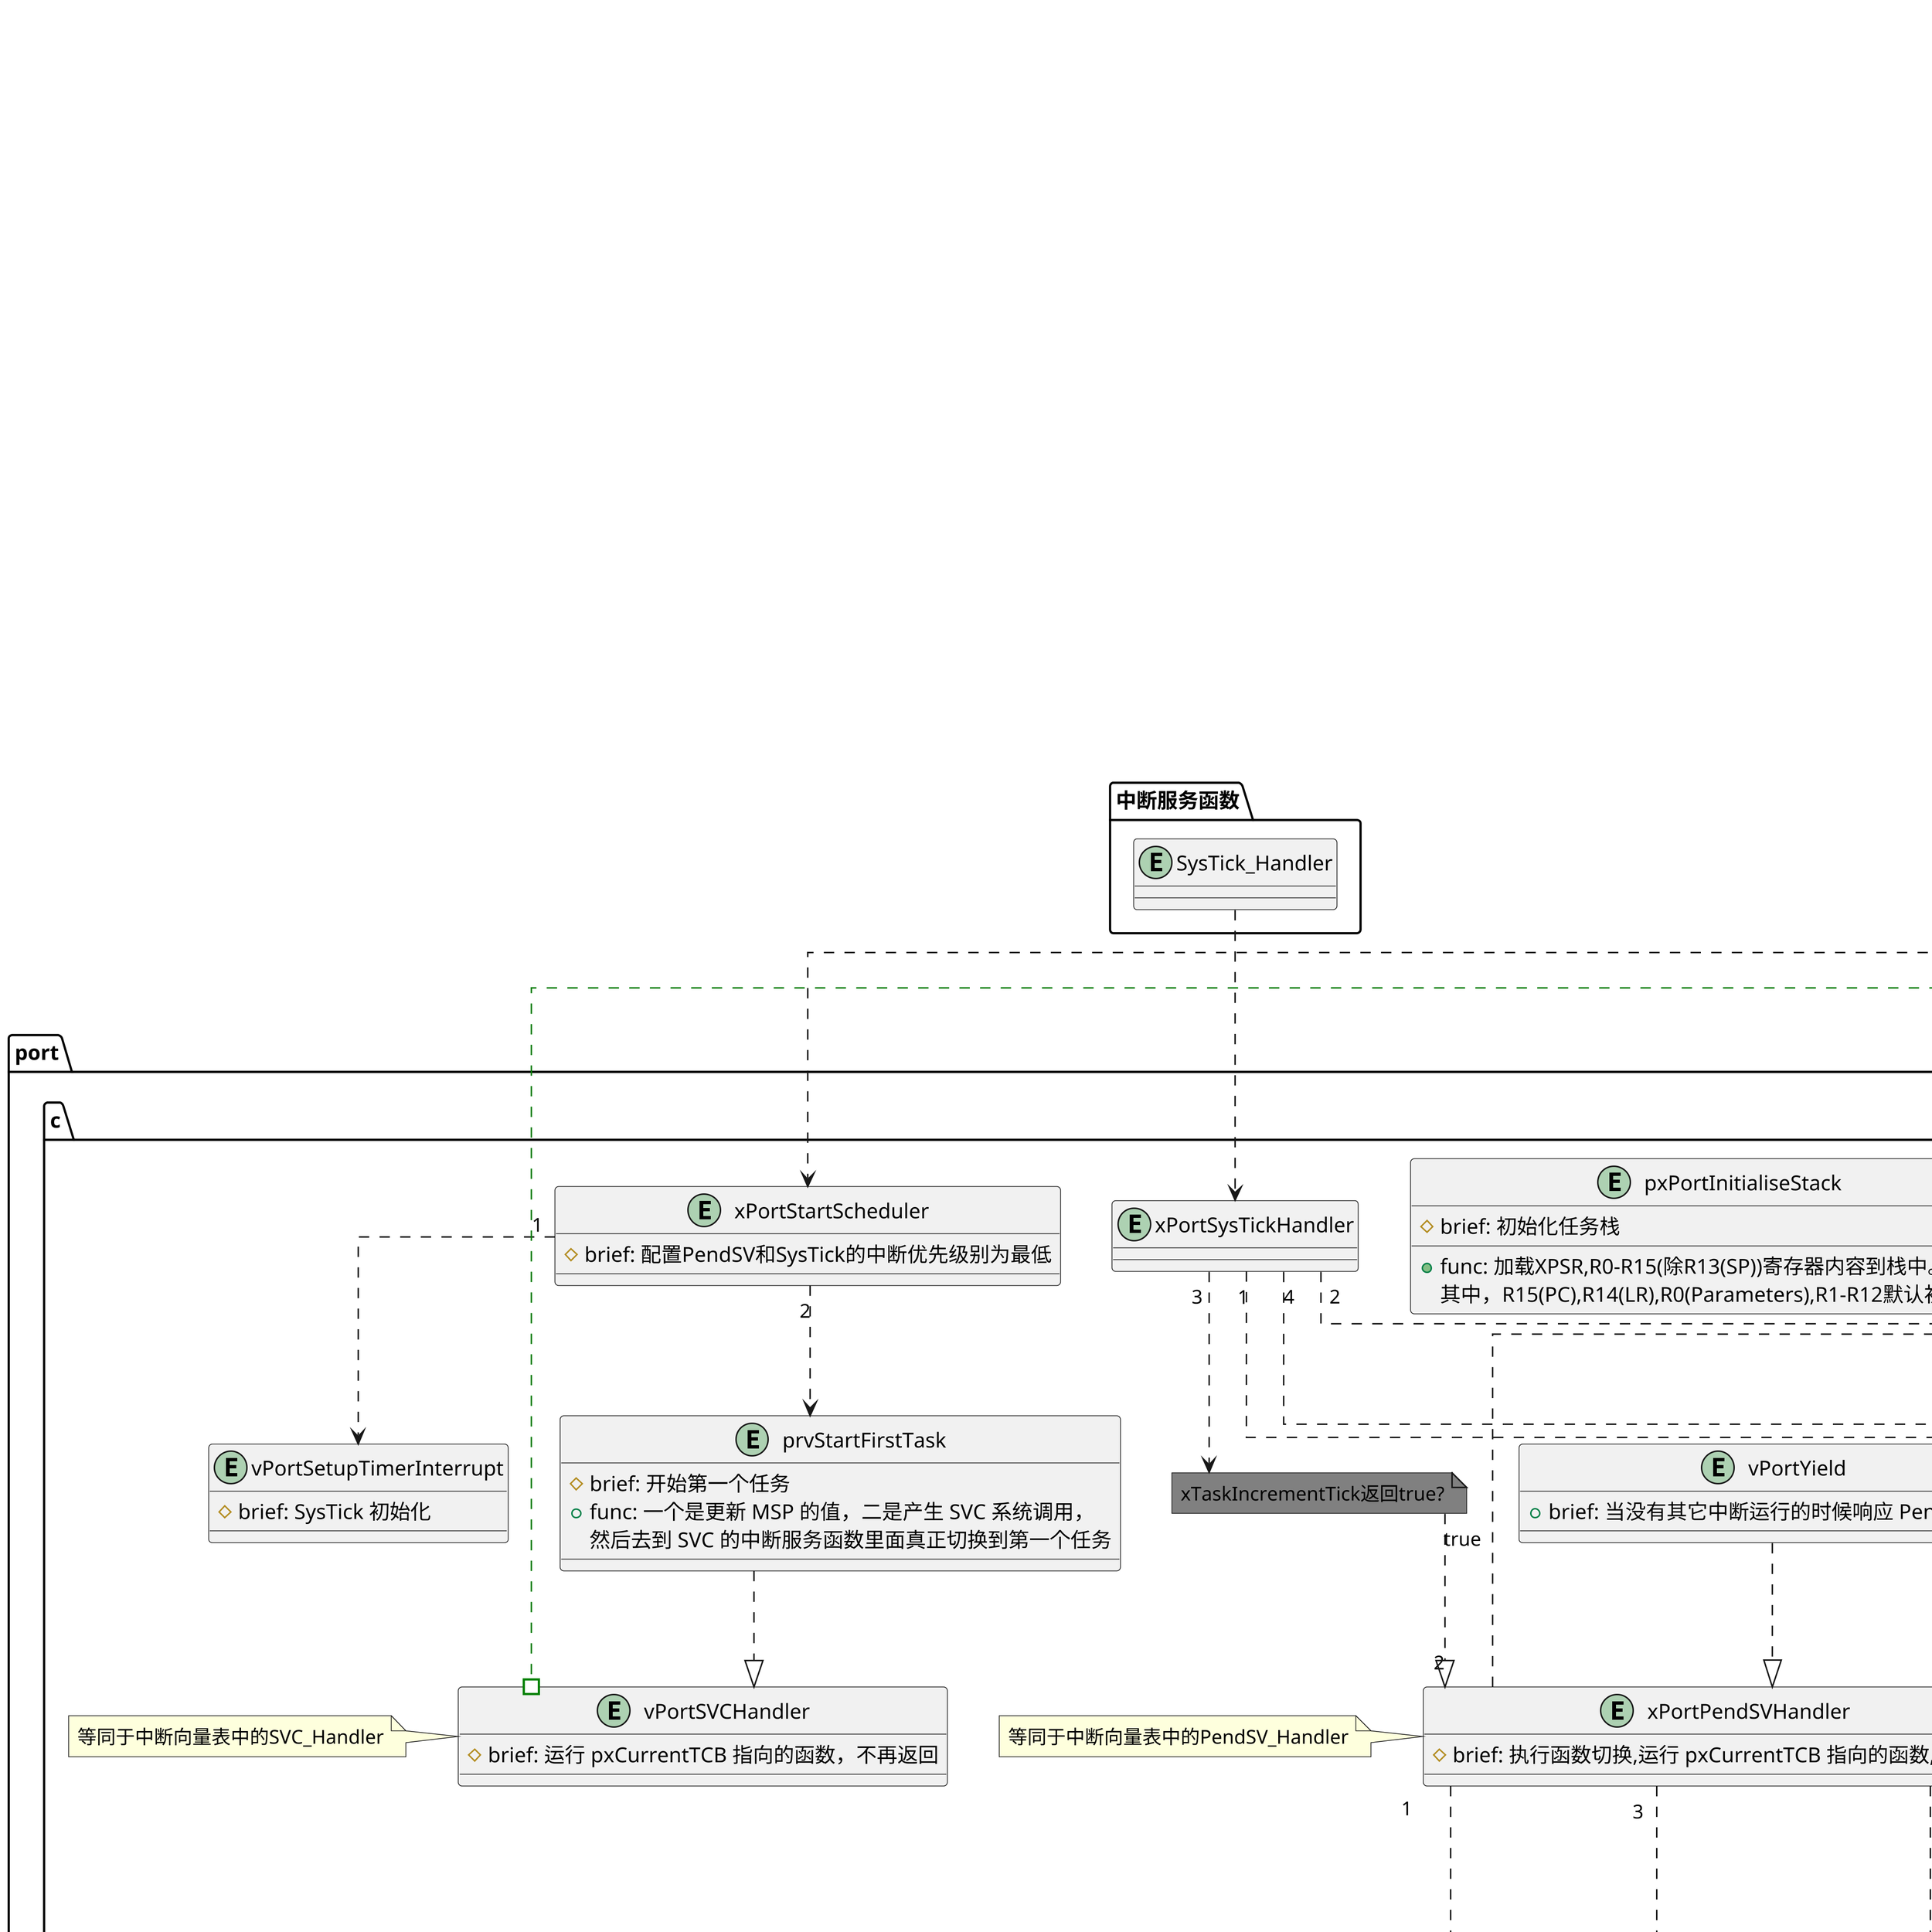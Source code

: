 ' Ref:
'   避免线重叠：https://stackoverflow.com/questions/48712801/how-to-correct-plantuml-line-path

@startuml FreeRTOS

skinparam linetype ortho
skinparam dpi 300

!$CPARAM = Green
!$CNOTE = Green
!$CJUDGE = Grey
!$CLOOP = Gold

package "Annotation Declatation"{
    entity1 ..> entity2 : 内部调用
    note on link #Green: entity1 内部调用 entity2

    entity3 ..|> entity4 : 触发
    note on link #Green: entity3 触发相应 entity4

    entity5 --> entity6 : 顺序运行
    note on link #Green: 先运行entity5, 再运行entity6

    entity7 ..+ entity8 : 创建
    note on link #Green: entity7 创建了 entity8

    entity9 ..# entity10 #Green: 参数传递
    note on link #Green: entity9 传给参数给 entity10

    circle param1
    note left of param1 #Green: 全局变量

    diamond param2
    note left of param2 #Green: 局部变量

    note "条件判断" as judge #$CJUDGE
    note left of judge #Green: 判断

    note "循环判断" as loop #$CLOOP
    note left of loop #Green: 循环(不满足条件跳出)
}

package "main.c"
{
    interface 创建静态任务
    interface 将任务添加到就绪列表
    interface 开始多任务调度
    entity task1
}

package "FreeRTOSConfig.h"{
    circle configUSE_PORT_OPTIMISED_TASK_SELECTION
    note left of configUSE_PORT_OPTIMISED_TASK_SELECTION #$CPARAM: \
                    configUSE_PORT_OPTIMISED_TASK_SELECTION \
                    \n寻找优先级最高优化选项

    circle configUSE_PREEMPTION
    note left of configUSE_PREEMPTION #$CPARAM: \
                    configUSE_PREEMPTION \
                    \n1-RTOS使用抢占式调度器 \
                    \n0-RTOS使用协作式调度器（时间片）\
                    \n__不同优先级任务能否互相抢占__

    circle configUSE_TIME_SLICING
    note left of configUSE_TIME_SLICING #$CPARAM: \
                    configUSE_TIME_SLICING \
                    \n使能时间片调度 \
                    \n__同一优先级任务能否按照时间片分时运行__
}

package "task.c"
{
    circle pxCurrentTCB
    note left of pxCurrentTCB #$CPARAM: pxCurrentTCB \n指向当前正在运行或者即将要运行的任务的任务控制块

    circle xTickCount
    note left of xTickCount #$CPARAM: xTickCount \n系统开始调度后的时基计数器

    diamond uxCurrentNumberOfTasks 
    note left of uxCurrentNumberOfTasks #$CPARAM: uxCurrentNumberOfTasks \n创建的Task个数

    diamond uxTopReadyPriority
    note left of uxTopReadyPriority #$CPARAM: \
                    uxTopReadyPriority \
                    \n当 configUSE_PORT_OPTIMISED_TASK_SELECTION==0，它用来记录最高优先级任务的优先级 \
                    \n当 configUSE_PORT_OPTIMISED_TASK_SELECTION==1，它的每一位（共 32bit）的状态代表这个优先级上边，有没有就绪的任务


    diamond xNextTaskUnblockTime
    note left of xNextTaskUnblockTime #$CPARAM: xNextTaskUnblockTime \n表示下一个任务的解锁时刻

    diamond pxDelayedTaskList
    note left of pxDelayedTaskList #$CPARAM: pxDelayedTaskList \n正常任务延时列表
   
    diamond pxOverflowDelayedTaskList
    note left of pxOverflowDelayedTaskList #$CPARAM: pxOverflowDelayedTaskList \n溢出任务延时列表

    note "延时溢出?" as is_xTimeToWake_overflow #$CJUDGE
    note left of is_xTimeToWake_overflow : 举例：如果当前 xTickCount 的值等于 0xfffffffdUL，xTicksToWait 等于 0x03，\
                                            \n那么 xTimeToWake = 0xfffffffdUL + 0x03 = 1，显然得出的值比任务需要延时的时间 \
                                            \n0x03 还小，这肯定不正常，说明溢出了，这个时候需要将任务插入到溢出任务延时列表。

    note "uxListRemove()返回0" as is_uxListRemove_return_0 #$CJUDGE

    note "xTickCount == 0?" as is_xTickCount_equal_0 #$CJUDGE

    note "xTickCount >= xNextTaskUnblockTime?" as while_xTickCount_bigger_than_xNextTaskUnblockTime #$CLOOP
    note left of while_xTickCount_bigger_than_xNextTaskUnblockTime : 将延时列表中所有延时到期的任务移除并添加到就绪列表

    note "xTaskResumeAll() == false?" as is_xTaskResumeAll_return_false #$CJUDGE

    interface xTaskIncrementTick返回值{
        当configUSE_PREEMPTION==1 && 允许抢占且就绪任务的优先级比当前任务优先级高 
        &&
        当configUSE_PREEMPTION==1 && configUSE_TIME_SLICING==1 && 当前优先级下不止一个任务
        ~< return true
    }


    entity xTaskCreateStatic{
        #brief: 创建静态任务
    }

    entity xTaskCreate{
        #brief: 创建动态任务
    }
    
    entity prvInitialiseNewTask{
        #brief: 创建新任务
    }

    entity prvAddNewTaskToReadyList{
        #brief: 把任务添加到就绪列表中
    }

    entity prvAddTaskToReadyList{
        #brief: 插入对应任务列表
    }

    entity prvInitialiseTaskLists{
        #brief: 任务列表初始化
        +func: 初始化就绪列表 pxReadyTasksLists(有几位优先级就有几个就绪列表) \
                \n延时列表 xDelayedTaskList1 \
                \n延时溢出列表 xDelayedTaskList2 \
                \n挂起列表 xSuspendedTaskList \
                \n待处理就绪列表 xPendingReadyList \
                \n结束列表 xTasksWaitingTermination
    }

    entity vTaskStartScheduler{
        #brief: 启动调度器
        +func: 
        \t 1. 创建空闲任务
        \t 2. 从就绪列表里面找到优先级最高的任务，然后去执行该任务
    }

    entity taskYIELD{
        #brief: 任务切换
    }

    entity vTaskSwitchContext{
        #brief: 选择优先级最高的任务，然后更新 pxCurrentTCB
    }

    entity prvIdleTask{
        #brief: 空闲任务
    }

    entity vTaskDelay{
        #brief: 延时阻塞
        ~>: xTicksToDelay(要延时的时基单位)
    }

    entity xTaskIncrementTick{
        #brief: 
        +func:
        \t 1.更新系统时基计数器
    }

    entity taskRECORD_READY_PRIORITY{
        #brief: 根据输入置位 uxTopReadyPriority 对应位的值
    }

    entity taskSELECT_HIGHEST_PRIORITY_TASK{
        #brief: 寻找优先级最高的就绪任务TCB,更新pxCurrentTCB
        -note: 根据 configUSE_PORT_OPTIMISED_TASK_SELECTION 的配置有普通方法和对应处理器优化算法
    }

    entity taskRESET_READY_PRIORITY{
        #brief: 根据输入复位 uxTopReadyPriority 对应位的值
        -note: 先判断当前优先级链表下是否还有其它任务，如果有则不清零
    }

    entity prvAddCurrentTaskToDelayedList{
        #brief: 将当前任务插入到延时列表
    }

    entity taskSWITCH_DELAYED_LISTS{
        #brief: 切换延时列表
        -note: 其实就是调换pxDelayedTaskList和pxOverflowDelayedTaskList两个指针的指向
    }

    entity prvResetNextTaskUnblockTime{
        #brief: 复位 xNextTaskUnblockTime 的值
    }

    entity vTaskSuspendAll{
        #brief: 挂起调度器
    }

    entity xTaskResumeAll{
        #brief: 恢复调度器
    }

}

package "list.c"{
    entity vListInitialiseItem{

    }

    entity vListInsertEnd{
        #brief: 将节点插入到链表尾部
    }

    entity uxListRemove{
        #brief: 将任务从就绪列表移除
        ~>pxItemToRemove(要删除的任务节点所在的列表的节点个数)
        ~<return(删除后该列表剩余节点个数)
    }

    entity vListInsert{
        #brief: 根据xItemValue将节点升序排列插入链表
        ~>: pxList(要插入的链表)
        ~>: pxNewListItem(要插入的节点)
    }

    entity listGET_OWNER_OF_HEAD_ENTRY{
        #brief: 获取链表第一个节点的PCB
        ~>: pxList(要获取的链表)
    }

    entity listGET_OWNER_OF_NEXT_ENTRY{
        #brief: 第N次调用时获取链表第N个节点
    }
    note left of listGET_OWNER_OF_NEXT_ENTRY : 实现同一优先级下的任务共享时间片
}

package "port.c"
{
    note "xTaskIncrementTick返回true?" as is_xTaskIncrementTick_true #$CJUDGE

    entity pxPortInitialiseStack{
        #brief: 初始化任务栈 
        +func: 加载XPSR,R0-R15(除R13(SP))寄存器内容到栈中。
            其中，R15(PC),R14(LR),R0(Parameters),R1-R12默认初始化为0
    }

    entity xPortStartScheduler{
        #brief: 配置PendSV和SysTick的中断优先级别为最低
    }

    entity prvStartFirstTask{
        #brief: 开始第一个任务
        +func: 一个是更新 MSP 的值，二是产生 SVC 系统调用，
            然后去到 SVC 的中断服务函数里面真正切换到第一个任务
    }

    entity vPortSVCHandler{
        #brief: 运行 pxCurrentTCB 指向的函数，不再返回
    }
    note left of vPortSVCHandler : 等同于中断向量表中的SVC_Handler

    entity vPortYield{
        +brief: 当没有其它中断运行的时候响应 PendSV 中断
    }

    entity xPortPendSVHandler{
        #brief: 执行函数切换,运行 pxCurrentTCB 指向的函数,不再返回
    }
    note left of xPortPendSVHandler : 等同于中断向量表中的PendSV_Handler

    entity xPortSysTickHandler{

    }

    entity vPortSetupTimerInterrupt{
        #brief: SysTick 初始化
    }

    interface 当前任务上下文参数压栈
    interface 新任务上下文参数出栈
    interface 跳转执行新任务
}

package "portmacro.h"{
    entity vPortRaiseBASEPRI{
        #brief: 关中断, 进入临界段
        -note: 不带返回值的关中断函数，不能嵌套，不能在中断里面使用
    }

    entity vPortClearBASEPRIFromISR{
        #brief: 开中断，退出临界段
        -note: 不带中断保护的开中断函数,和vPortRaiseBASEPRI成对使用
    }

    entity ulPortRaiseBASEPRI{
        #brief: 关中断, 进入临界段
        -note: 带返回值的关中断函数，可以嵌套，可以在中断里面使用
    }

    entity vPortSetBASEPRI{
        #brief: 开中断，退出临界段
        -note: 带中断保护的开中断函数,和ulPortRaiseBASEPRI成对使用
        --
        uint32_t ulBASEPRI
    }

    entity portRESET_READY_PRIORITY{
        #brief: 清除优先级位图表 uxTopReadyPriority 中对应的位
    }

    entity portGET_HIGHEST_PRIORITY{
        #brief: 寻找就绪任务的最高优先级
    }
}

package "中断服务函数"{
    entity SysTick_Handler{

    }
}

' main函数
创建静态任务 --> 将任务添加到就绪列表
将任务添加到就绪列表 --> 开始多任务调度
创建静态任务 ..+ task1

' 创建静态任务过程
创建静态任务 ..> xTaskCreateStatic 
将任务添加到就绪列表 ..> vListInsertEnd
开始多任务调度 ..> vTaskStartScheduler
note "configSUPPORT_STATIC_ALLOCATION==true?" as is_configSUPPORT_STATIC_ALLOCATION_true #$CJUDGE
vTaskStartScheduler "1.创建空闲任务" ..> is_configSUPPORT_STATIC_ALLOCATION_true
is_configSUPPORT_STATIC_ALLOCATION_true "true" ..> xTaskCreateStatic
is_configSUPPORT_STATIC_ALLOCATION_true "false" ..> xTaskCreate
vTaskStartScheduler ..+ prvIdleTask
xTaskCreateStatic "1" ..> prvInitialiseNewTask
xTaskCreateStatic "2" ..> prvAddNewTaskToReadyList
prvInitialiseNewTask "1" ..> vListInitialiseItem
prvInitialiseNewTask "2" ..> pxPortInitialiseStack
note "uxCurrentNumberOfTasks==1?" as is_uxCurrentNumberOfTasks_euqal_1 #$CJUDGE
prvAddNewTaskToReadyList "1" ..> is_uxCurrentNumberOfTasks_euqal_1
is_uxCurrentNumberOfTasks_euqal_1 "true" ..> prvInitialiseTaskLists
prvAddNewTaskToReadyList "2" ..> prvAddTaskToReadyList
prvAddTaskToReadyList "1" ..> taskRECORD_READY_PRIORITY
prvAddTaskToReadyList "2" ..> vListInsertEnd
vTaskStartScheduler "2" ..> xPortStartScheduler
xPortStartScheduler "1" ..> vPortSetupTimerInterrupt
xPortStartScheduler "2" ..> prvStartFirstTask
prvStartFirstTask ..|> vPortSVCHandler


' 任务切换
task1 ..> vTaskDelay
vTaskDelay "1" ..> vTaskSuspendAll

vTaskDelay "2" ..> prvAddCurrentTaskToDelayedList
prvAddCurrentTaskToDelayedList "1" ..> uxListRemove
prvAddCurrentTaskToDelayedList "2" ..> is_uxListRemove_return_0
is_uxListRemove_return_0 "true" ..> portRESET_READY_PRIORITY
prvAddCurrentTaskToDelayedList "3" ..> is_xTimeToWake_overflow
is_xTimeToWake_overflow "true-插入pxDelayedTaskList" ..> vListInsert
is_xTimeToWake_overflow "false-插入pxOverflowDelayedTaskList" ..> vListInsert

vTaskDelay "3" ..> xTaskResumeAll

vTaskDelay "4" ..> is_xTaskResumeAll_return_false
is_xTaskResumeAll_return_false "true" ..> vPortYield
vPortYield ..|> xPortPendSVHandler
xPortPendSVHandler "1" ..> 当前任务上下文参数压栈
xPortPendSVHandler "2" ..> vTaskSwitchContext
vTaskSwitchContext ..> taskSELECT_HIGHEST_PRIORITY_TASK
taskSELECT_HIGHEST_PRIORITY_TASK "1" ..> portGET_HIGHEST_PRIORITY
taskSELECT_HIGHEST_PRIORITY_TASK "2" ..> listGET_OWNER_OF_NEXT_ENTRY
xPortPendSVHandler "3" ..> 新任务上下文参数出栈
xPortPendSVHandler "4" ..> 跳转执行新任务

' 时间更新
SysTick_Handler ..> xPortSysTickHandler
xPortSysTickHandler "1" ..> vPortRaiseBASEPRI
note on link: The SysTick runs at the lowest interrupt priority, \
            so when this interrupt executes all interrupts must be unmasked. \
            \n There is therefore no need to save and then restore the interrupt mask value \
            as its value is already known. \
            \n therefore the slightly faster vPortRaiseBASEPRI() function is used in place of ulPortRaiseBASEPRI().

xPortSysTickHandler "2" ..> xTaskIncrementTick
xTaskIncrementTick "1" ..> is_xTickCount_equal_0
is_xTickCount_equal_0 "true" ..> taskSWITCH_DELAYED_LISTS
taskSWITCH_DELAYED_LISTS ..> prvResetNextTaskUnblockTime
xTaskIncrementTick "2" ..> while_xTickCount_bigger_than_xNextTaskUnblockTime
while_xTickCount_bigger_than_xNextTaskUnblockTime "1" ..> listGET_OWNER_OF_HEAD_ENTRY
while_xTickCount_bigger_than_xNextTaskUnblockTime "2" ..> uxListRemove
while_xTickCount_bigger_than_xNextTaskUnblockTime "3" ..> prvAddTaskToReadyList
xTaskIncrementTick "3" ..>  xTaskIncrementTick返回值

xPortSysTickHandler "3" ..> is_xTaskIncrementTick_true
is_xTaskIncrementTick_true "true" ..|> xPortPendSVHandler

xPortSysTickHandler "4" ..> vPortClearBASEPRIFromISR


' 信号传递
pxCurrentTCB ..# vPortSVCHandler #$CPARAM
pxCurrentTCB ..# taskSELECT_HIGHEST_PRIORITY_TASK #$CPARAM
pxCurrentTCB ..# xPortPendSVHandler #$CPARAM
pxCurrentTCB ..# prvAddCurrentTaskToDelayedList #$CPARAM

xTickCount ..# xTaskIncrementTick #$CPARAM

uxTopReadyPriority ..# taskRECORD_READY_PRIORITY #$CPARAM
uxTopReadyPriority ..# portRESET_READY_PRIORITY #$CPARAM

configUSE_PORT_OPTIMISED_TASK_SELECTION ..# taskSELECT_HIGHEST_PRIORITY_TASK #$CPARAM

pxDelayedTaskList ..# prvAddCurrentTaskToDelayedList #$CPARAM
pxDelayedTaskList ..# taskSWITCH_DELAYED_LISTS #$CPARAM
pxDelayedTaskList ..# xTaskIncrementTick #$CPARAM

pxOverflowDelayedTaskList ..# prvAddCurrentTaskToDelayedList #$CPARAM
pxOverflowDelayedTaskList ..# taskSWITCH_DELAYED_LISTS #$CPARAM

configUSE_PREEMPTION ..# xTaskIncrementTick返回值 #$CPARAM
configUSE_TIME_SLICING ..# xTaskIncrementTick返回值 #$CPARAM

@enduml